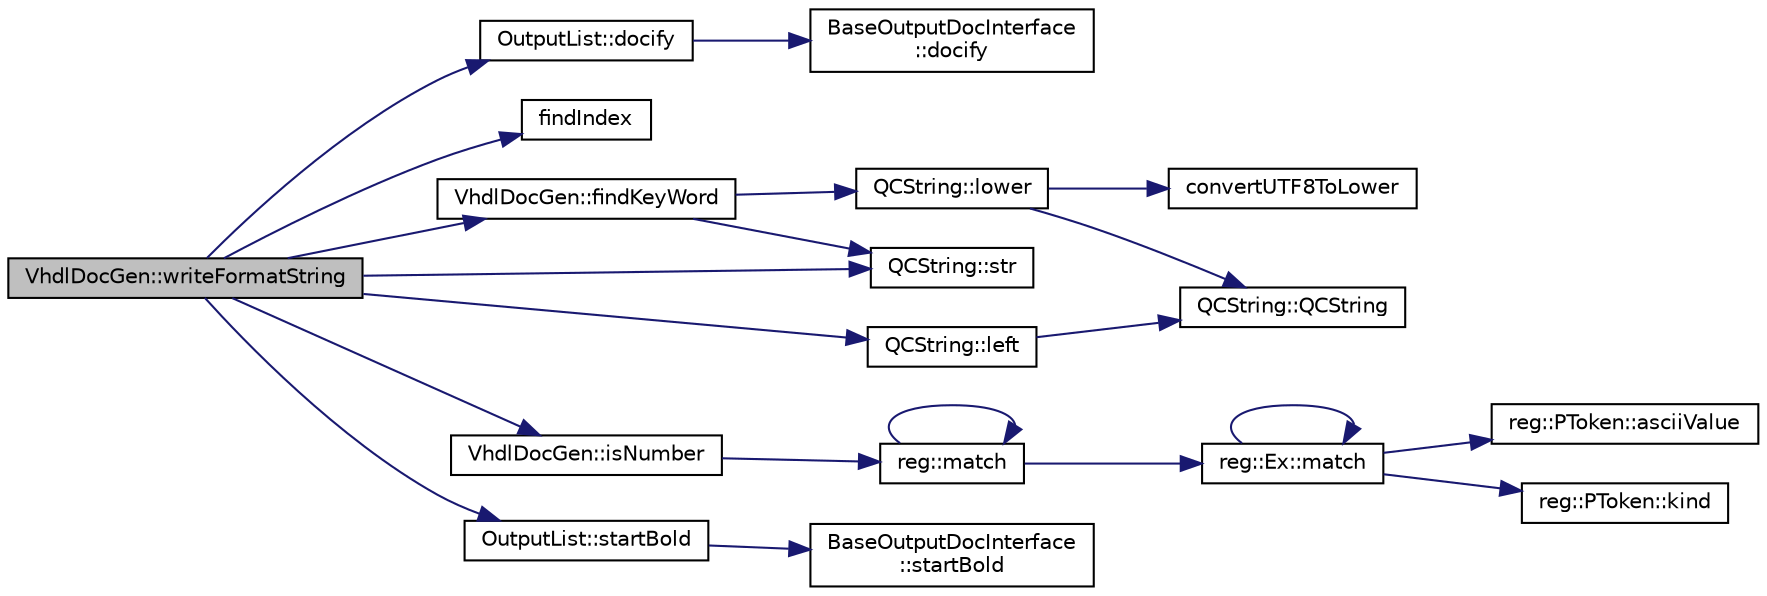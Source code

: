 digraph "VhdlDocGen::writeFormatString"
{
 // LATEX_PDF_SIZE
  edge [fontname="Helvetica",fontsize="10",labelfontname="Helvetica",labelfontsize="10"];
  node [fontname="Helvetica",fontsize="10",shape=record];
  rankdir="LR";
  Node1 [label="VhdlDocGen::writeFormatString",height=0.2,width=0.4,color="black", fillcolor="grey75", style="filled", fontcolor="black",tooltip=" "];
  Node1 -> Node2 [color="midnightblue",fontsize="10",style="solid"];
  Node2 [label="OutputList::docify",height=0.2,width=0.4,color="black", fillcolor="white", style="filled",URL="$classOutputList.html#a5647a62e8819abb6e6b2378a7c115bbd",tooltip=" "];
  Node2 -> Node3 [color="midnightblue",fontsize="10",style="solid"];
  Node3 [label="BaseOutputDocInterface\l::docify",height=0.2,width=0.4,color="black", fillcolor="white", style="filled",URL="$classBaseOutputDocInterface.html#a45a57ff89e8df4aa6a5e521d2be6321b",tooltip=" "];
  Node1 -> Node4 [color="midnightblue",fontsize="10",style="solid"];
  Node4 [label="findIndex",height=0.2,width=0.4,color="black", fillcolor="white", style="filled",URL="$util_8cpp.html#aa148f513c64eba8bfd7f3e775c711514",tooltip="find the index of a string in a vector of strings, returns -1 if the string could not be found"];
  Node1 -> Node5 [color="midnightblue",fontsize="10",style="solid"];
  Node5 [label="VhdlDocGen::findKeyWord",height=0.2,width=0.4,color="black", fillcolor="white", style="filled",URL="$classVhdlDocGen.html#af24155445ad4e0328e60f78bf4a4a41f",tooltip=" "];
  Node5 -> Node6 [color="midnightblue",fontsize="10",style="solid"];
  Node6 [label="QCString::lower",height=0.2,width=0.4,color="black", fillcolor="white", style="filled",URL="$classQCString.html#a33688239622e659cfb469fbd62c9cccb",tooltip=" "];
  Node6 -> Node7 [color="midnightblue",fontsize="10",style="solid"];
  Node7 [label="convertUTF8ToLower",height=0.2,width=0.4,color="black", fillcolor="white", style="filled",URL="$utf8_8cpp.html#a90000b3876f8ff0fed72d2c31ecdfe11",tooltip=" "];
  Node6 -> Node8 [color="midnightblue",fontsize="10",style="solid"];
  Node8 [label="QCString::QCString",height=0.2,width=0.4,color="black", fillcolor="white", style="filled",URL="$classQCString.html#ad691e1087cc03e14e00d1147ae0ecab7",tooltip=" "];
  Node5 -> Node9 [color="midnightblue",fontsize="10",style="solid"];
  Node9 [label="QCString::str",height=0.2,width=0.4,color="black", fillcolor="white", style="filled",URL="$classQCString.html#a9824b07232eea418ab3b3e7dc3178eec",tooltip=" "];
  Node1 -> Node10 [color="midnightblue",fontsize="10",style="solid"];
  Node10 [label="VhdlDocGen::isNumber",height=0.2,width=0.4,color="black", fillcolor="white", style="filled",URL="$classVhdlDocGen.html#a6a0f5ef9f02fff9ab8ad1b70709cd887",tooltip=" "];
  Node10 -> Node11 [color="midnightblue",fontsize="10",style="solid"];
  Node11 [label="reg::match",height=0.2,width=0.4,color="black", fillcolor="white", style="filled",URL="$namespacereg.html#a1a29dcc7e2ccf462503adc5d496881ae",tooltip=" "];
  Node11 -> Node11 [color="midnightblue",fontsize="10",style="solid"];
  Node11 -> Node12 [color="midnightblue",fontsize="10",style="solid"];
  Node12 [label="reg::Ex::match",height=0.2,width=0.4,color="black", fillcolor="white", style="filled",URL="$classreg_1_1Ex.html#a9fc6293038a87e8995a13c0fdfd11499",tooltip=" "];
  Node12 -> Node13 [color="midnightblue",fontsize="10",style="solid"];
  Node13 [label="reg::PToken::asciiValue",height=0.2,width=0.4,color="black", fillcolor="white", style="filled",URL="$classreg_1_1PToken.html#a34589c92a4e8ff59eb14c5536e760929",tooltip=" "];
  Node12 -> Node14 [color="midnightblue",fontsize="10",style="solid"];
  Node14 [label="reg::PToken::kind",height=0.2,width=0.4,color="black", fillcolor="white", style="filled",URL="$classreg_1_1PToken.html#a5b947291aff91a346d6526074989a9fa",tooltip=" "];
  Node12 -> Node12 [color="midnightblue",fontsize="10",style="solid"];
  Node1 -> Node15 [color="midnightblue",fontsize="10",style="solid"];
  Node15 [label="QCString::left",height=0.2,width=0.4,color="black", fillcolor="white", style="filled",URL="$classQCString.html#aecf8b66312c4e97333219cc344c11a4f",tooltip=" "];
  Node15 -> Node8 [color="midnightblue",fontsize="10",style="solid"];
  Node1 -> Node16 [color="midnightblue",fontsize="10",style="solid"];
  Node16 [label="OutputList::startBold",height=0.2,width=0.4,color="black", fillcolor="white", style="filled",URL="$classOutputList.html#a796018ee85949771252f36fea9a288d0",tooltip=" "];
  Node16 -> Node17 [color="midnightblue",fontsize="10",style="solid"];
  Node17 [label="BaseOutputDocInterface\l::startBold",height=0.2,width=0.4,color="black", fillcolor="white", style="filled",URL="$classBaseOutputDocInterface.html#aa0bfe5ef08077a7191ba4666f47c441b",tooltip=" "];
  Node1 -> Node9 [color="midnightblue",fontsize="10",style="solid"];
}
